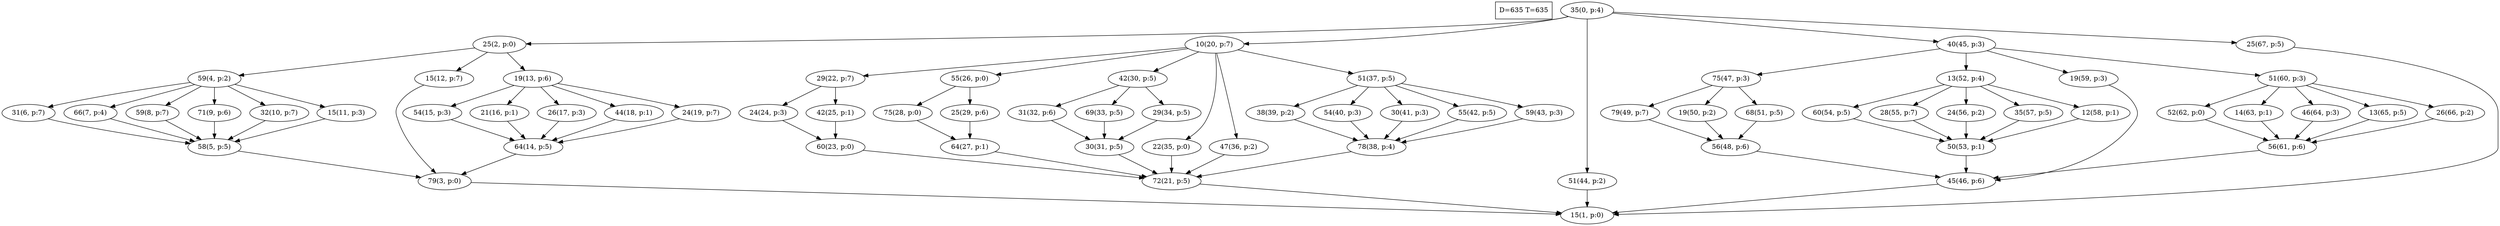 digraph Task {
i [shape=box, label="D=635 T=635"]; 
0 [label="35(0, p:4)"];
1 [label="15(1, p:0)"];
2 [label="25(2, p:0)"];
3 [label="79(3, p:0)"];
4 [label="59(4, p:2)"];
5 [label="58(5, p:5)"];
6 [label="31(6, p:7)"];
7 [label="66(7, p:4)"];
8 [label="59(8, p:7)"];
9 [label="71(9, p:6)"];
10 [label="32(10, p:7)"];
11 [label="15(11, p:3)"];
12 [label="15(12, p:7)"];
13 [label="19(13, p:6)"];
14 [label="64(14, p:5)"];
15 [label="54(15, p:3)"];
16 [label="21(16, p:1)"];
17 [label="26(17, p:3)"];
18 [label="44(18, p:1)"];
19 [label="24(19, p:7)"];
20 [label="10(20, p:7)"];
21 [label="72(21, p:5)"];
22 [label="29(22, p:7)"];
23 [label="60(23, p:0)"];
24 [label="24(24, p:3)"];
25 [label="42(25, p:1)"];
26 [label="55(26, p:0)"];
27 [label="64(27, p:1)"];
28 [label="75(28, p:0)"];
29 [label="25(29, p:6)"];
30 [label="42(30, p:5)"];
31 [label="30(31, p:5)"];
32 [label="31(32, p:6)"];
33 [label="69(33, p:5)"];
34 [label="29(34, p:5)"];
35 [label="22(35, p:0)"];
36 [label="47(36, p:2)"];
37 [label="51(37, p:5)"];
38 [label="78(38, p:4)"];
39 [label="38(39, p:2)"];
40 [label="54(40, p:3)"];
41 [label="30(41, p:3)"];
42 [label="55(42, p:5)"];
43 [label="59(43, p:3)"];
44 [label="51(44, p:2)"];
45 [label="40(45, p:3)"];
46 [label="45(46, p:6)"];
47 [label="75(47, p:3)"];
48 [label="56(48, p:6)"];
49 [label="79(49, p:7)"];
50 [label="19(50, p:2)"];
51 [label="68(51, p:5)"];
52 [label="13(52, p:4)"];
53 [label="50(53, p:1)"];
54 [label="60(54, p:5)"];
55 [label="28(55, p:7)"];
56 [label="24(56, p:2)"];
57 [label="35(57, p:5)"];
58 [label="12(58, p:1)"];
59 [label="19(59, p:3)"];
60 [label="51(60, p:3)"];
61 [label="56(61, p:6)"];
62 [label="52(62, p:0)"];
63 [label="14(63, p:1)"];
64 [label="46(64, p:3)"];
65 [label="13(65, p:5)"];
66 [label="26(66, p:2)"];
67 [label="25(67, p:5)"];
0 -> 2;
0 -> 20;
0 -> 44;
0 -> 45;
0 -> 67;
2 -> 4;
2 -> 12;
2 -> 13;
3 -> 1;
4 -> 6;
4 -> 7;
4 -> 8;
4 -> 9;
4 -> 10;
4 -> 11;
5 -> 3;
6 -> 5;
7 -> 5;
8 -> 5;
9 -> 5;
10 -> 5;
11 -> 5;
12 -> 3;
13 -> 15;
13 -> 16;
13 -> 17;
13 -> 18;
13 -> 19;
14 -> 3;
15 -> 14;
16 -> 14;
17 -> 14;
18 -> 14;
19 -> 14;
20 -> 22;
20 -> 26;
20 -> 30;
20 -> 35;
20 -> 36;
20 -> 37;
21 -> 1;
22 -> 24;
22 -> 25;
23 -> 21;
24 -> 23;
25 -> 23;
26 -> 28;
26 -> 29;
27 -> 21;
28 -> 27;
29 -> 27;
30 -> 32;
30 -> 33;
30 -> 34;
31 -> 21;
32 -> 31;
33 -> 31;
34 -> 31;
35 -> 21;
36 -> 21;
37 -> 39;
37 -> 40;
37 -> 41;
37 -> 42;
37 -> 43;
38 -> 21;
39 -> 38;
40 -> 38;
41 -> 38;
42 -> 38;
43 -> 38;
44 -> 1;
45 -> 47;
45 -> 52;
45 -> 59;
45 -> 60;
46 -> 1;
47 -> 49;
47 -> 50;
47 -> 51;
48 -> 46;
49 -> 48;
50 -> 48;
51 -> 48;
52 -> 54;
52 -> 55;
52 -> 56;
52 -> 57;
52 -> 58;
53 -> 46;
54 -> 53;
55 -> 53;
56 -> 53;
57 -> 53;
58 -> 53;
59 -> 46;
60 -> 62;
60 -> 63;
60 -> 64;
60 -> 65;
60 -> 66;
61 -> 46;
62 -> 61;
63 -> 61;
64 -> 61;
65 -> 61;
66 -> 61;
67 -> 1;
}